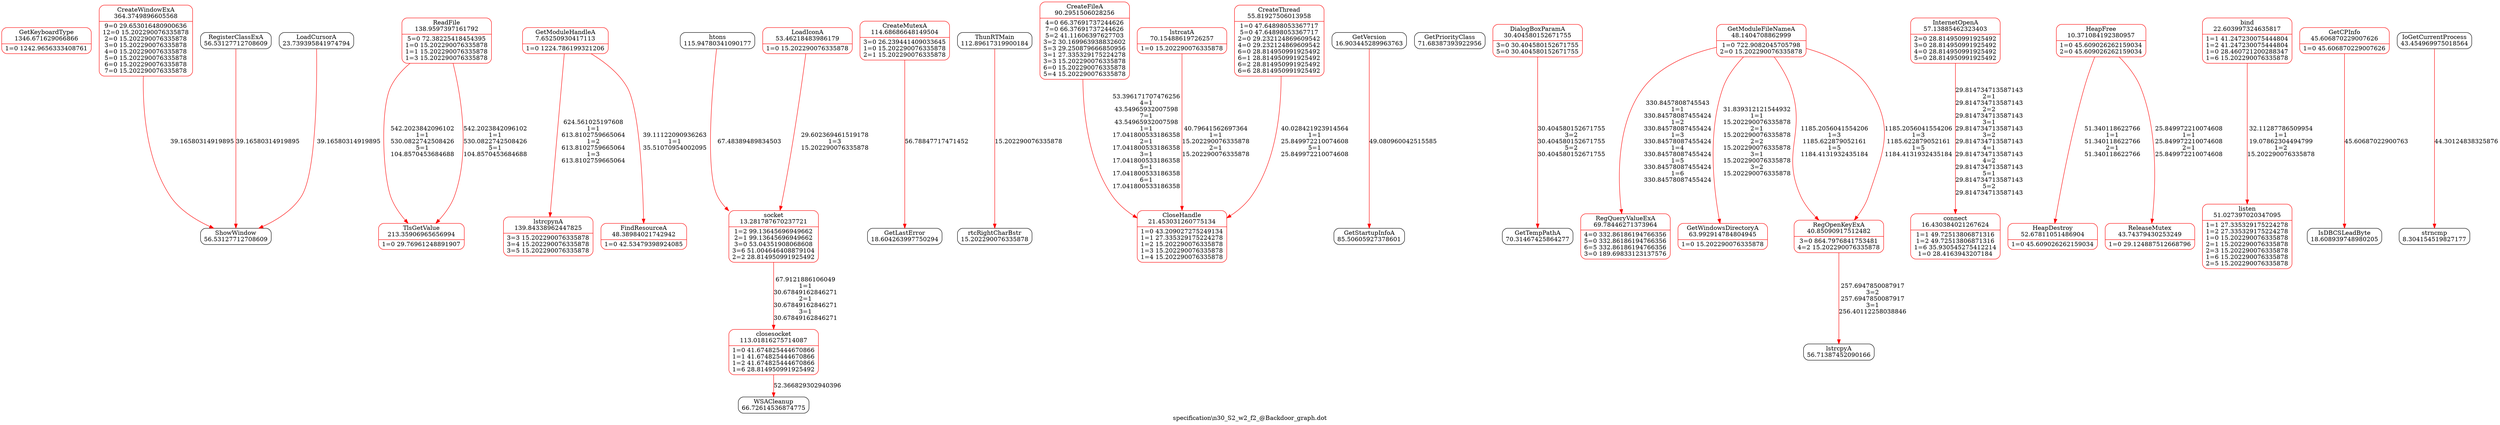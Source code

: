 digraph graphname { node [style=rounded]; label="specification\\n30_S2_w2_f2_@Backdoor_graph.dot";
GetKeyboardType	 [shape=record label="{GetKeyboardType\n1346.671629066866|{1=0 1242.9656333408761}}" color=red];
CreateWindowExA	 [shape=record label="{CreateWindowExA\n364.3749896605568|{9=0 29.653016480900636\n12=0 15.202290076335878\n2=0 15.202290076335878\n3=0 15.202290076335878\n4=0 15.202290076335878\n5=0 15.202290076335878\n6=0 15.202290076335878\n7=0 15.202290076335878}}" color=red];
TlsGetValue	 [shape=record label="{TlsGetValue\n213.35906965656994|{1=0 29.76961248891907}}" color=red];
lstrcpynA	 [shape=record label="{lstrcpynA\n139.84338962447825|{3=3 15.202290076335878\n3=4 15.202290076335878\n3=5 15.202290076335878}}" color=red];
ReadFile	 [shape=record label="{ReadFile\n138.9597397161792|{5=0 72.38225418454395\n1=0 15.202290076335878\n1=1 15.202290076335878\n1=3 15.202290076335878}}" color=red];
htons	 [shape=record label="{htons\n115.94780341090177}" color=black];
CreateMutexA	 [shape=record label="{CreateMutexA\n114.68686648149504|{3=0 26.239441409033645\n1=0 15.202290076335878\n2=1 15.202290076335878}}" color=red];
closesocket	 [shape=record label="{closesocket\n113.01816275714087|{1=0 41.674825444670866\n1=1 41.674825444670866\n1=2 41.674825444670866\n1=6 28.814950991925492}}" color=red];
ThunRTMain	 [shape=record label="{ThunRTMain\n112.89617319900184}" color=black];
CreateFileA	 [shape=record label="{CreateFileA\n90.2951506028256|{4=0 66.37691737244626\n7=0 66.37691737244626\n5=2 41.11606397627703\n3=2 30.169963938832602\n5=3 29.250879666850956\n3=1 27.335329175224278\n3=3 15.202290076335878\n6=0 15.202290076335878\n5=4 15.202290076335878}}" color=red];
GetStartupInfoA	 [shape=record label="{GetStartupInfoA\n85.50605927378601}" color=black];
GetPriorityClass	 [shape=record label="{GetPriorityClass\n71.68387393922956}" color=black];
GetTempPathA	 [shape=record label="{GetTempPathA\n70.31467425864277}" color=black];
lstrcatA	 [shape=record label="{lstrcatA\n70.15488619726257|{1=0 15.202290076335878}}" color=red];
RegQueryValueExA	 [shape=record label="{RegQueryValueExA\n69.78446271373964|{4=0 332.86186194766356\n5=0 332.86186194766356\n6=5 332.86186194766356\n3=0 189.69833123137576}}" color=red];
WSACleanup	 [shape=record label="{WSACleanup\n66.72614536874775}" color=black];
GetWindowsDirectoryA	 [shape=record label="{GetWindowsDirectoryA\n63.992914784804945|{1=0 15.202290076335878}}" color=red];
InternetOpenA	 [shape=record label="{InternetOpenA\n57.13885462323403|{2=0 28.814950991925492\n3=0 28.814950991925492\n4=0 28.814950991925492\n5=0 28.814950991925492}}" color=red];
lstrcpyA	 [shape=record label="{lstrcpyA\n56.71387452090166}" color=black];
RegisterClassExA	 [shape=record label="{RegisterClassExA\n56.53127712708609}" color=black];
ShowWindow	 [shape=record label="{ShowWindow\n56.53127712708609}" color=black];
CreateThread	 [shape=record label="{CreateThread\n55.81927506013958|{1=0 47.64898053367717\n5=0 47.64898053367717\n2=0 29.232124869609542\n4=0 29.232124869609542\n6=0 28.814950991925492\n6=1 28.814950991925492\n6=2 28.814950991925492\n6=6 28.814950991925492}}" color=red];
LoadIconA	 [shape=record label="{LoadIconA\n53.46218483986179|{1=0 15.202290076335878}}" color=red];
HeapDestroy	 [shape=record label="{HeapDestroy\n52.67811051486904|{1=0 45.609026262159034}}" color=red];
listen	 [shape=record label="{listen\n51.027397020347095|{1=1 27.335329175224278\n1=2 27.335329175224278\n1=0 15.202290076335878\n2=1 15.202290076335878\n2=3 15.202290076335878\n1=6 15.202290076335878\n2=5 15.202290076335878}}" color=red];
FindResourceA	 [shape=record label="{FindResourceA\n48.38984021742942|{1=0 42.53479398924085}}" color=red];
GetModuleFileNameA	 [shape=record label="{GetModuleFileNameA\n48.1404708862999|{1=0 722.9082045705798\n2=0 15.202290076335878}}" color=red];
GetCPInfo	 [shape=record label="{GetCPInfo\n45.606870229007626|{1=0 45.606870229007626}}" color=red];
ReleaseMutex	 [shape=record label="{ReleaseMutex\n43.74379430253249|{1=0 29.124887512668796}}" color=red];
IoGetCurrentProcess	 [shape=record label="{IoGetCurrentProcess\n43.454969975018564}" color=black];
RegOpenKeyExA	 [shape=record label="{RegOpenKeyExA\n40.85090917512482|{3=0 864.7976841753481\n4=2 15.202290076335878}}" color=red];
GetModuleHandleA	 [shape=record label="{GetModuleHandleA\n7.65250930417113|{1=0 1224.786199321206}}" color=red];
socket	 [shape=record label="{socket\n13.281787670237721|{1=2 99.13645696949662\n2=1 99.13645696949662\n3=0 53.04351908068608\n3=6 51.004646408879104\n2=2 28.814950991925492}}" color=red];
GetLastError	 [shape=record label="{GetLastError\n18.604263997750294}" color=black];
rtcRightCharBstr	 [shape=record label="{rtcRightCharBstr\n15.202290076335878}" color=black];
CloseHandle	 [shape=record label="{CloseHandle\n21.453031260775134|{1=0 43.209027275249134\n1=1 27.335329175224278\n1=2 15.202290076335878\n1=3 15.202290076335878\n1=4 15.202290076335878}}" color=red];
GetVersion	 [shape=record label="{GetVersion\n16.903445289963763}" color=black];
DialogBoxParamA	 [shape=record label="{DialogBoxParamA\n30.404580152671755|{3=0 30.404580152671755\n5=0 30.404580152671755}}" color=red];
connect	 [shape=record label="{connect\n16.430384021267624|{1=1 49.72513806871316\n1=2 49.72513806871316\n1=6 35.930545275412214\n1=0 28.4163943207184}}" color=red];
LoadCursorA	 [shape=record label="{LoadCursorA\n23.739395841974794}" color=black];
HeapFree	 [shape=record label="{HeapFree\n10.371084192380957|{1=0 45.609026262159034\n2=0 45.609026262159034}}" color=red];
bind	 [shape=record label="{bind\n22.603997324635817|{1=1 41.247230075444804\n1=2 41.247230075444804\n1=0 28.460721200288347\n1=6 15.202290076335878}}" color=red];
IsDBCSLeadByte	 [shape=record label="{IsDBCSLeadByte\n18.608939748980205}" color=black];
strncmp	 [shape=record label="{strncmp\n8.304154519827177}" color=black];
CreateWindowExA->ShowWindow	 [label="39.16580314919895" color=red];
ReadFile->TlsGetValue	 [label="542.2023842096102\n1=1\n530.0822742508426\n5=1\n104.8570453684688" color=red];
GetModuleHandleA->lstrcpynA	 [label="624.561025197608\n1=1\n613.8102759665064\n1=2\n613.8102759665064\n1=3\n613.8102759665064" color=red];
ReadFile->TlsGetValue	 [label="542.2023842096102\n1=1\n530.0822742508426\n5=1\n104.8570453684688" color=red];
htons->socket	 [label="67.48389489834503" color=red];
CreateMutexA->GetLastError	 [label="56.78847717471452" color=red];
socket->closesocket	 [label="67.9121886106049\n1=1\n30.67849162846271\n2=1\n30.67849162846271\n3=1\n30.67849162846271" color=red];
ThunRTMain->rtcRightCharBstr	 [label="15.202290076335878" color=red];
CreateFileA->CloseHandle	 [label="53.396171707476256\n4=1\n43.54965932007598\n7=1\n43.54965932007598\n1=1\n17.041800533186358\n2=1\n17.041800533186358\n3=1\n17.041800533186358\n5=1\n17.041800533186358\n6=1\n17.041800533186358" color=red];
GetVersion->GetStartupInfoA	 [label="49.080960042515585" color=red];
DialogBoxParamA->GetTempPathA	 [label="30.404580152671755\n3=2\n30.404580152671755\n5=2\n30.404580152671755" color=red];
lstrcatA->CloseHandle	 [label="40.79641562697364\n1=1\n15.202290076335878\n2=1\n15.202290076335878" color=red];
GetModuleFileNameA->RegQueryValueExA	 [label="330.8457808745543\n1=1\n330.84578087455424\n1=2\n330.84578087455424\n1=3\n330.84578087455424\n1=4\n330.84578087455424\n1=5\n330.84578087455424\n1=6\n330.84578087455424" color=red];
closesocket->WSACleanup	 [label="52.366829302940396" color=red];
GetModuleFileNameA->GetWindowsDirectoryA	 [label="31.839312121544932\n1=1\n15.202290076335878\n2=1\n15.202290076335878\n2=2\n15.202290076335878\n3=1\n15.202290076335878\n3=2\n15.202290076335878" color=red];
InternetOpenA->connect	 [label="29.814734713587143\n2=1\n29.814734713587143\n2=2\n29.814734713587143\n3=1\n29.814734713587143\n3=2\n29.814734713587143\n4=1\n29.814734713587143\n4=2\n29.814734713587143\n5=1\n29.814734713587143\n5=2\n29.814734713587143" color=red];
RegOpenKeyExA->lstrcpyA	 [label="257.6947850087917\n3=2\n257.6947850087917\n3=1\n256.40112258038846" color=red];
RegisterClassExA->ShowWindow	 [label="39.16580314919895" color=red];
LoadCursorA->ShowWindow	 [label="39.16580314919895" color=red];
CreateThread->CloseHandle	 [label="40.028421923914564\n1=1\n25.849972210074608\n5=1\n25.849972210074608" color=red];
LoadIconA->socket	 [label="29.602369461519178\n1=3\n15.202290076335878" color=red];
HeapFree->HeapDestroy	 [label="51.340118622766\n1=1\n51.340118622766\n2=1\n51.340118622766" color=red];
bind->listen	 [label="32.11287786509954\n1=1\n19.07862304494799\n1=2\n15.202290076335878" color=red];
GetModuleHandleA->FindResourceA	 [label="39.11122090936263\n1=1\n35.51070954002095" color=red];
GetModuleFileNameA->RegOpenKeyExA	 [label="1185.2056041554206\n1=3\n1185.622879052161\n1=5\n1184.4131932435184" color=red];
GetCPInfo->IsDBCSLeadByte	 [label="45.60687022900763" color=red];
HeapFree->ReleaseMutex	 [label="25.849972210074608\n1=1\n25.849972210074608\n2=1\n25.849972210074608" color=red];
IoGetCurrentProcess->strncmp	 [label="44.30124838325876" color=red];
GetModuleFileNameA->RegOpenKeyExA	 [label="1185.2056041554206\n1=3\n1185.622879052161\n1=5\n1184.4131932435184" color=red];
}
